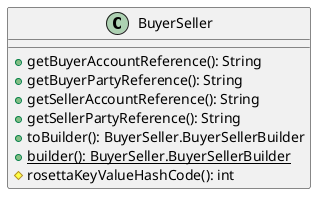 @startuml

    class BuyerSeller [[BuyerSeller.html]] {
        +getBuyerAccountReference(): String
        +getBuyerPartyReference(): String
        +getSellerAccountReference(): String
        +getSellerPartyReference(): String
        +toBuilder(): BuyerSeller.BuyerSellerBuilder
        {static} +builder(): BuyerSeller.BuyerSellerBuilder
        #rosettaKeyValueHashCode(): int
    }

@enduml
